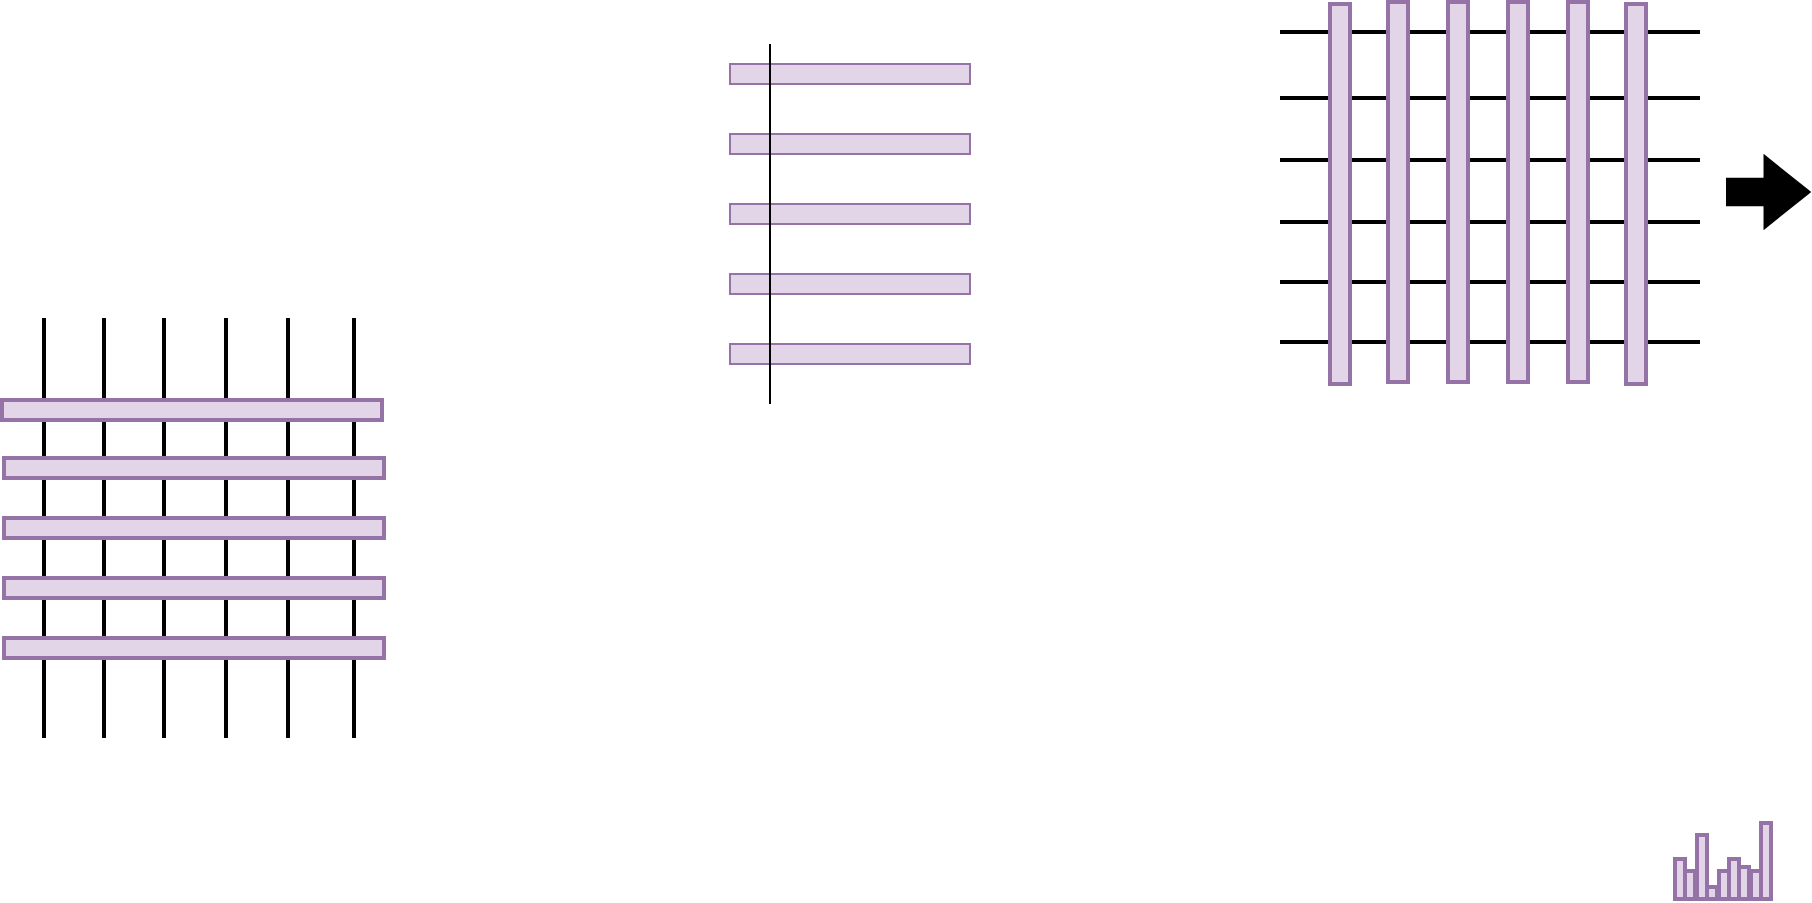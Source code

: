<mxfile version="12.1.9" type="github" pages="1">
  <diagram id="ucN_eq42EwhsVekuWUfu" name="第 1 页">
    <mxGraphModel dx="1356" dy="158" grid="1" gridSize="10" guides="1" tooltips="1" connect="1" arrows="1" fold="1" page="1" pageScale="1" pageWidth="1169" pageHeight="827" math="0" shadow="0">
      <root>
        <mxCell id="0"/>
        <mxCell id="1" parent="0"/>
        <mxCell id="b7vhbKfn63qTptd5rGrX-1" value="" style="rounded=0;whiteSpace=wrap;html=1;fillColor=#e1d5e7;strokeColor=#9673a6;" parent="1" vertex="1">
          <mxGeometry x="-210" y="100" width="120" height="10" as="geometry"/>
        </mxCell>
        <mxCell id="b7vhbKfn63qTptd5rGrX-2" value="" style="rounded=0;whiteSpace=wrap;html=1;fillColor=#e1d5e7;strokeColor=#9673a6;" parent="1" vertex="1">
          <mxGeometry x="-210" y="135" width="120" height="10" as="geometry"/>
        </mxCell>
        <mxCell id="b7vhbKfn63qTptd5rGrX-3" value="" style="rounded=0;whiteSpace=wrap;html=1;fillColor=#e1d5e7;strokeColor=#9673a6;" parent="1" vertex="1">
          <mxGeometry x="-210" y="170" width="120" height="10" as="geometry"/>
        </mxCell>
        <mxCell id="b7vhbKfn63qTptd5rGrX-4" value="" style="rounded=0;whiteSpace=wrap;html=1;fillColor=#e1d5e7;strokeColor=#9673a6;" parent="1" vertex="1">
          <mxGeometry x="-210" y="205" width="120" height="10" as="geometry"/>
        </mxCell>
        <mxCell id="b7vhbKfn63qTptd5rGrX-5" value="" style="rounded=0;whiteSpace=wrap;html=1;fillColor=#e1d5e7;strokeColor=#9673a6;" parent="1" vertex="1">
          <mxGeometry x="-210" y="240" width="120" height="10" as="geometry"/>
        </mxCell>
        <mxCell id="b7vhbKfn63qTptd5rGrX-6" value="" style="endArrow=none;html=1;" parent="1" edge="1">
          <mxGeometry width="50" height="50" relative="1" as="geometry">
            <mxPoint x="-190" y="270" as="sourcePoint"/>
            <mxPoint x="-190" y="90" as="targetPoint"/>
          </mxGeometry>
        </mxCell>
        <mxCell id="b7vhbKfn63qTptd5rGrX-35" value="" style="group;rotation=90;" parent="1" vertex="1" connectable="0">
          <mxGeometry x="-630" y="255" width="309" height="155" as="geometry"/>
        </mxCell>
        <mxCell id="b7vhbKfn63qTptd5rGrX-24" value="" style="endArrow=none;html=1;strokeWidth=2;" parent="b7vhbKfn63qTptd5rGrX-35" edge="1">
          <mxGeometry width="50" height="50" relative="1" as="geometry">
            <mxPoint x="232" y="182" as="sourcePoint"/>
            <mxPoint x="232" y="-28" as="targetPoint"/>
          </mxGeometry>
        </mxCell>
        <mxCell id="b7vhbKfn63qTptd5rGrX-25" value="" style="endArrow=none;html=1;strokeWidth=2;" parent="b7vhbKfn63qTptd5rGrX-35" edge="1">
          <mxGeometry width="50" height="50" relative="1" as="geometry">
            <mxPoint x="199" y="182" as="sourcePoint"/>
            <mxPoint x="199" y="-28" as="targetPoint"/>
          </mxGeometry>
        </mxCell>
        <mxCell id="b7vhbKfn63qTptd5rGrX-26" value="" style="endArrow=none;html=1;strokeWidth=2;" parent="b7vhbKfn63qTptd5rGrX-35" edge="1">
          <mxGeometry width="50" height="50" relative="1" as="geometry">
            <mxPoint x="168" y="182" as="sourcePoint"/>
            <mxPoint x="168" y="-28" as="targetPoint"/>
          </mxGeometry>
        </mxCell>
        <mxCell id="b7vhbKfn63qTptd5rGrX-27" value="" style="endArrow=none;html=1;strokeWidth=2;" parent="b7vhbKfn63qTptd5rGrX-35" edge="1">
          <mxGeometry width="50" height="50" relative="1" as="geometry">
            <mxPoint x="137" y="182" as="sourcePoint"/>
            <mxPoint x="137" y="-28" as="targetPoint"/>
          </mxGeometry>
        </mxCell>
        <mxCell id="b7vhbKfn63qTptd5rGrX-28" value="" style="endArrow=none;html=1;strokeWidth=2;" parent="b7vhbKfn63qTptd5rGrX-35" edge="1">
          <mxGeometry width="50" height="50" relative="1" as="geometry">
            <mxPoint x="107" y="182" as="sourcePoint"/>
            <mxPoint x="107" y="-28" as="targetPoint"/>
          </mxGeometry>
        </mxCell>
        <mxCell id="b7vhbKfn63qTptd5rGrX-29" value="" style="endArrow=none;html=1;strokeWidth=2;" parent="b7vhbKfn63qTptd5rGrX-35" edge="1">
          <mxGeometry width="50" height="50" relative="1" as="geometry">
            <mxPoint x="77" y="182" as="sourcePoint"/>
            <mxPoint x="77" y="-28" as="targetPoint"/>
          </mxGeometry>
        </mxCell>
        <mxCell id="b7vhbKfn63qTptd5rGrX-30" value="" style="rounded=0;whiteSpace=wrap;html=1;fillColor=#e1d5e7;strokeColor=#9673a6;rotation=0;strokeWidth=2;" parent="b7vhbKfn63qTptd5rGrX-35" vertex="1">
          <mxGeometry x="56" y="13" width="190" height="10" as="geometry"/>
        </mxCell>
        <mxCell id="b7vhbKfn63qTptd5rGrX-31" value="" style="rounded=0;whiteSpace=wrap;html=1;fillColor=#e1d5e7;strokeColor=#9673a6;rotation=0;strokeWidth=2;" parent="b7vhbKfn63qTptd5rGrX-35" vertex="1">
          <mxGeometry x="57" y="42" width="190" height="10" as="geometry"/>
        </mxCell>
        <mxCell id="b7vhbKfn63qTptd5rGrX-32" value="" style="rounded=0;whiteSpace=wrap;html=1;fillColor=#e1d5e7;strokeColor=#9673a6;rotation=0;strokeWidth=2;" parent="b7vhbKfn63qTptd5rGrX-35" vertex="1">
          <mxGeometry x="57" y="72" width="190" height="10" as="geometry"/>
        </mxCell>
        <mxCell id="b7vhbKfn63qTptd5rGrX-33" value="" style="rounded=0;whiteSpace=wrap;html=1;fillColor=#e1d5e7;strokeColor=#9673a6;rotation=0;strokeWidth=2;" parent="b7vhbKfn63qTptd5rGrX-35" vertex="1">
          <mxGeometry x="57" y="102" width="190" height="10" as="geometry"/>
        </mxCell>
        <mxCell id="b7vhbKfn63qTptd5rGrX-34" value="" style="rounded=0;whiteSpace=wrap;html=1;fillColor=#e1d5e7;strokeColor=#9673a6;rotation=0;strokeWidth=2;" parent="b7vhbKfn63qTptd5rGrX-35" vertex="1">
          <mxGeometry x="57" y="132" width="190" height="10" as="geometry"/>
        </mxCell>
        <mxCell id="BSNSr3al7UwsHHKzE54c-1" value="" style="endArrow=none;html=1;strokeWidth=2;" edge="1" parent="1">
          <mxGeometry width="50" height="50" relative="1" as="geometry">
            <mxPoint x="275" y="84" as="sourcePoint"/>
            <mxPoint x="65" y="84" as="targetPoint"/>
          </mxGeometry>
        </mxCell>
        <mxCell id="BSNSr3al7UwsHHKzE54c-2" value="" style="endArrow=none;html=1;strokeWidth=2;" edge="1" parent="1">
          <mxGeometry width="50" height="50" relative="1" as="geometry">
            <mxPoint x="275" y="117" as="sourcePoint"/>
            <mxPoint x="65" y="117" as="targetPoint"/>
          </mxGeometry>
        </mxCell>
        <mxCell id="BSNSr3al7UwsHHKzE54c-3" value="" style="endArrow=none;html=1;strokeWidth=2;" edge="1" parent="1">
          <mxGeometry width="50" height="50" relative="1" as="geometry">
            <mxPoint x="275" y="148" as="sourcePoint"/>
            <mxPoint x="65" y="148" as="targetPoint"/>
          </mxGeometry>
        </mxCell>
        <mxCell id="BSNSr3al7UwsHHKzE54c-4" value="" style="endArrow=none;html=1;strokeWidth=2;" edge="1" parent="1">
          <mxGeometry width="50" height="50" relative="1" as="geometry">
            <mxPoint x="275" y="179" as="sourcePoint"/>
            <mxPoint x="65" y="179" as="targetPoint"/>
          </mxGeometry>
        </mxCell>
        <mxCell id="BSNSr3al7UwsHHKzE54c-5" value="" style="endArrow=none;html=1;strokeWidth=2;" edge="1" parent="1">
          <mxGeometry width="50" height="50" relative="1" as="geometry">
            <mxPoint x="275" y="209" as="sourcePoint"/>
            <mxPoint x="65" y="209" as="targetPoint"/>
          </mxGeometry>
        </mxCell>
        <mxCell id="BSNSr3al7UwsHHKzE54c-6" value="" style="endArrow=none;html=1;strokeWidth=2;" edge="1" parent="1">
          <mxGeometry width="50" height="50" relative="1" as="geometry">
            <mxPoint x="275" y="239" as="sourcePoint"/>
            <mxPoint x="65" y="239" as="targetPoint"/>
          </mxGeometry>
        </mxCell>
        <mxCell id="BSNSr3al7UwsHHKzE54c-7" value="" style="rounded=0;whiteSpace=wrap;html=1;fillColor=#e1d5e7;strokeColor=#9673a6;rotation=-90;strokeWidth=2;" vertex="1" parent="1">
          <mxGeometry y="160" width="190" height="10" as="geometry"/>
        </mxCell>
        <mxCell id="BSNSr3al7UwsHHKzE54c-8" value="" style="rounded=0;whiteSpace=wrap;html=1;fillColor=#e1d5e7;strokeColor=#9673a6;rotation=-90;strokeWidth=2;" vertex="1" parent="1">
          <mxGeometry x="29" y="159" width="190" height="10" as="geometry"/>
        </mxCell>
        <mxCell id="BSNSr3al7UwsHHKzE54c-9" value="" style="rounded=0;whiteSpace=wrap;html=1;fillColor=#e1d5e7;strokeColor=#9673a6;rotation=-90;strokeWidth=2;" vertex="1" parent="1">
          <mxGeometry x="59" y="159" width="190" height="10" as="geometry"/>
        </mxCell>
        <mxCell id="BSNSr3al7UwsHHKzE54c-10" value="" style="rounded=0;whiteSpace=wrap;html=1;fillColor=#e1d5e7;strokeColor=#9673a6;rotation=-90;strokeWidth=2;" vertex="1" parent="1">
          <mxGeometry x="89" y="159" width="190" height="10" as="geometry"/>
        </mxCell>
        <mxCell id="BSNSr3al7UwsHHKzE54c-11" value="" style="rounded=0;whiteSpace=wrap;html=1;fillColor=#e1d5e7;strokeColor=#9673a6;rotation=-90;strokeWidth=2;" vertex="1" parent="1">
          <mxGeometry x="119" y="159" width="190" height="10" as="geometry"/>
        </mxCell>
        <mxCell id="BSNSr3al7UwsHHKzE54c-12" value="" style="rounded=0;whiteSpace=wrap;html=1;fillColor=#e1d5e7;strokeColor=#9673a6;rotation=-90;strokeWidth=2;" vertex="1" parent="1">
          <mxGeometry x="148" y="160" width="190" height="10" as="geometry"/>
        </mxCell>
        <mxCell id="BSNSr3al7UwsHHKzE54c-13" value="" style="shape=singleArrow;whiteSpace=wrap;html=1;arrowWidth=0.363;arrowSize=0.531;strokeWidth=2;fillColor=#000000;strokeColor=#000000;" vertex="1" parent="1">
          <mxGeometry x="289" y="147" width="40" height="34" as="geometry"/>
        </mxCell>
        <mxCell id="BSNSr3al7UwsHHKzE54c-17" value="" style="rounded=0;whiteSpace=wrap;html=1;fillColor=#e1d5e7;strokeColor=#9673a6;rotation=-90;strokeWidth=2;" vertex="1" parent="1">
          <mxGeometry x="255" y="505" width="20" height="5" as="geometry"/>
        </mxCell>
        <mxCell id="BSNSr3al7UwsHHKzE54c-20" value="" style="rounded=0;whiteSpace=wrap;html=1;fillColor=#e1d5e7;strokeColor=#9673a6;rotation=-90;strokeWidth=2;" vertex="1" parent="1">
          <mxGeometry x="263" y="508" width="14" height="5" as="geometry"/>
        </mxCell>
        <mxCell id="BSNSr3al7UwsHHKzE54c-21" value="" style="rounded=0;whiteSpace=wrap;html=1;fillColor=#e1d5e7;strokeColor=#9673a6;rotation=-90;strokeWidth=2;" vertex="1" parent="1">
          <mxGeometry x="260" y="499" width="32" height="5" as="geometry"/>
        </mxCell>
        <mxCell id="BSNSr3al7UwsHHKzE54c-23" value="" style="rounded=0;whiteSpace=wrap;html=1;fillColor=#e1d5e7;strokeColor=#9673a6;rotation=-90;strokeWidth=2;" vertex="1" parent="1">
          <mxGeometry x="278" y="512" width="6" height="5" as="geometry"/>
        </mxCell>
        <mxCell id="BSNSr3al7UwsHHKzE54c-24" value="" style="rounded=0;whiteSpace=wrap;html=1;fillColor=#e1d5e7;strokeColor=#9673a6;rotation=-90;strokeWidth=2;" vertex="1" parent="1">
          <mxGeometry x="280" y="508" width="14" height="5" as="geometry"/>
        </mxCell>
        <mxCell id="BSNSr3al7UwsHHKzE54c-25" value="" style="rounded=0;whiteSpace=wrap;html=1;fillColor=#e1d5e7;strokeColor=#9673a6;rotation=-90;strokeWidth=2;" vertex="1" parent="1">
          <mxGeometry x="282" y="505" width="20" height="5" as="geometry"/>
        </mxCell>
        <mxCell id="BSNSr3al7UwsHHKzE54c-27" value="" style="rounded=0;whiteSpace=wrap;html=1;fillColor=#e1d5e7;strokeColor=#9673a6;rotation=-90;strokeWidth=2;" vertex="1" parent="1">
          <mxGeometry x="289" y="496" width="38" height="5" as="geometry"/>
        </mxCell>
        <mxCell id="BSNSr3al7UwsHHKzE54c-28" value="" style="rounded=0;whiteSpace=wrap;html=1;fillColor=#e1d5e7;strokeColor=#9673a6;rotation=-90;strokeWidth=2;" vertex="1" parent="1">
          <mxGeometry x="289" y="507" width="16" height="5" as="geometry"/>
        </mxCell>
        <mxCell id="BSNSr3al7UwsHHKzE54c-29" value="" style="rounded=0;whiteSpace=wrap;html=1;fillColor=#e1d5e7;strokeColor=#9673a6;rotation=-90;strokeWidth=2;" vertex="1" parent="1">
          <mxGeometry x="296" y="508" width="14" height="5" as="geometry"/>
        </mxCell>
      </root>
    </mxGraphModel>
  </diagram>
</mxfile>
